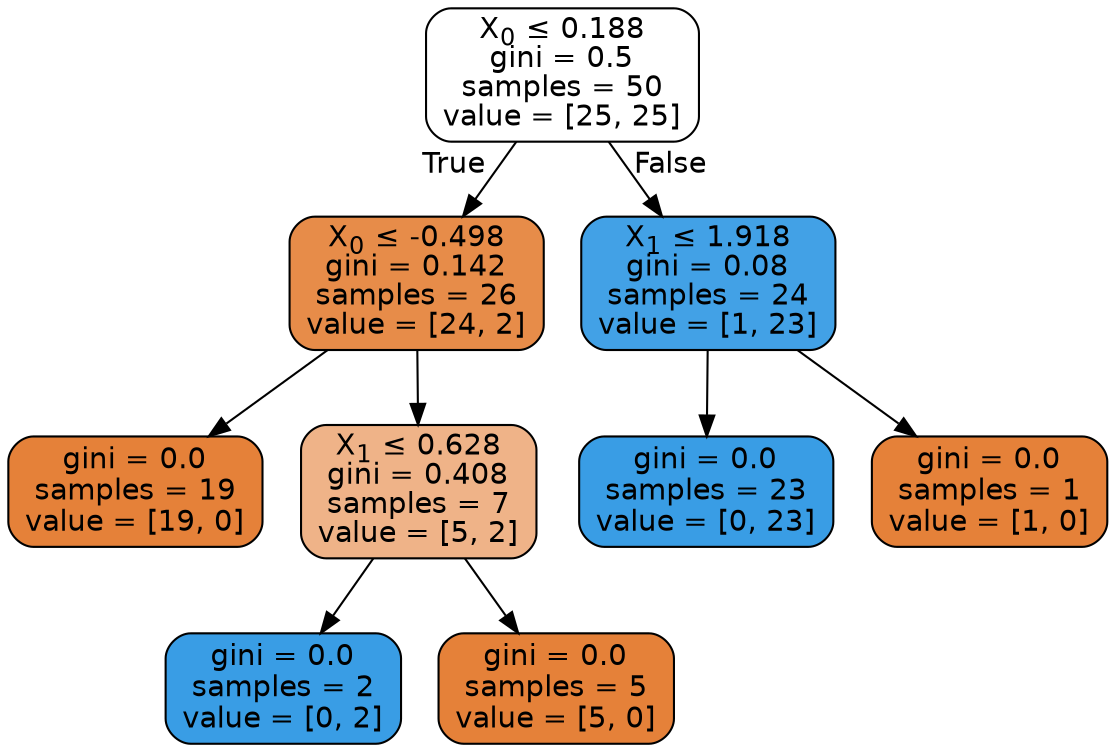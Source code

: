 digraph Tree {
node [shape=box, style="filled, rounded", color="black", fontname=helvetica] ;
edge [fontname=helvetica] ;
0 [label=<X<SUB>0</SUB> &le; 0.188<br/>gini = 0.5<br/>samples = 50<br/>value = [25, 25]>, fillcolor="#ffffff"] ;
1 [label=<X<SUB>0</SUB> &le; -0.498<br/>gini = 0.142<br/>samples = 26<br/>value = [24, 2]>, fillcolor="#e78c49"] ;
0 -> 1 [labeldistance=2.5, labelangle=45, headlabel="True"] ;
2 [label=<gini = 0.0<br/>samples = 19<br/>value = [19, 0]>, fillcolor="#e58139"] ;
1 -> 2 ;
3 [label=<X<SUB>1</SUB> &le; 0.628<br/>gini = 0.408<br/>samples = 7<br/>value = [5, 2]>, fillcolor="#efb388"] ;
1 -> 3 ;
4 [label=<gini = 0.0<br/>samples = 2<br/>value = [0, 2]>, fillcolor="#399de5"] ;
3 -> 4 ;
5 [label=<gini = 0.0<br/>samples = 5<br/>value = [5, 0]>, fillcolor="#e58139"] ;
3 -> 5 ;
6 [label=<X<SUB>1</SUB> &le; 1.918<br/>gini = 0.08<br/>samples = 24<br/>value = [1, 23]>, fillcolor="#42a1e6"] ;
0 -> 6 [labeldistance=2.5, labelangle=-45, headlabel="False"] ;
7 [label=<gini = 0.0<br/>samples = 23<br/>value = [0, 23]>, fillcolor="#399de5"] ;
6 -> 7 ;
8 [label=<gini = 0.0<br/>samples = 1<br/>value = [1, 0]>, fillcolor="#e58139"] ;
6 -> 8 ;
}